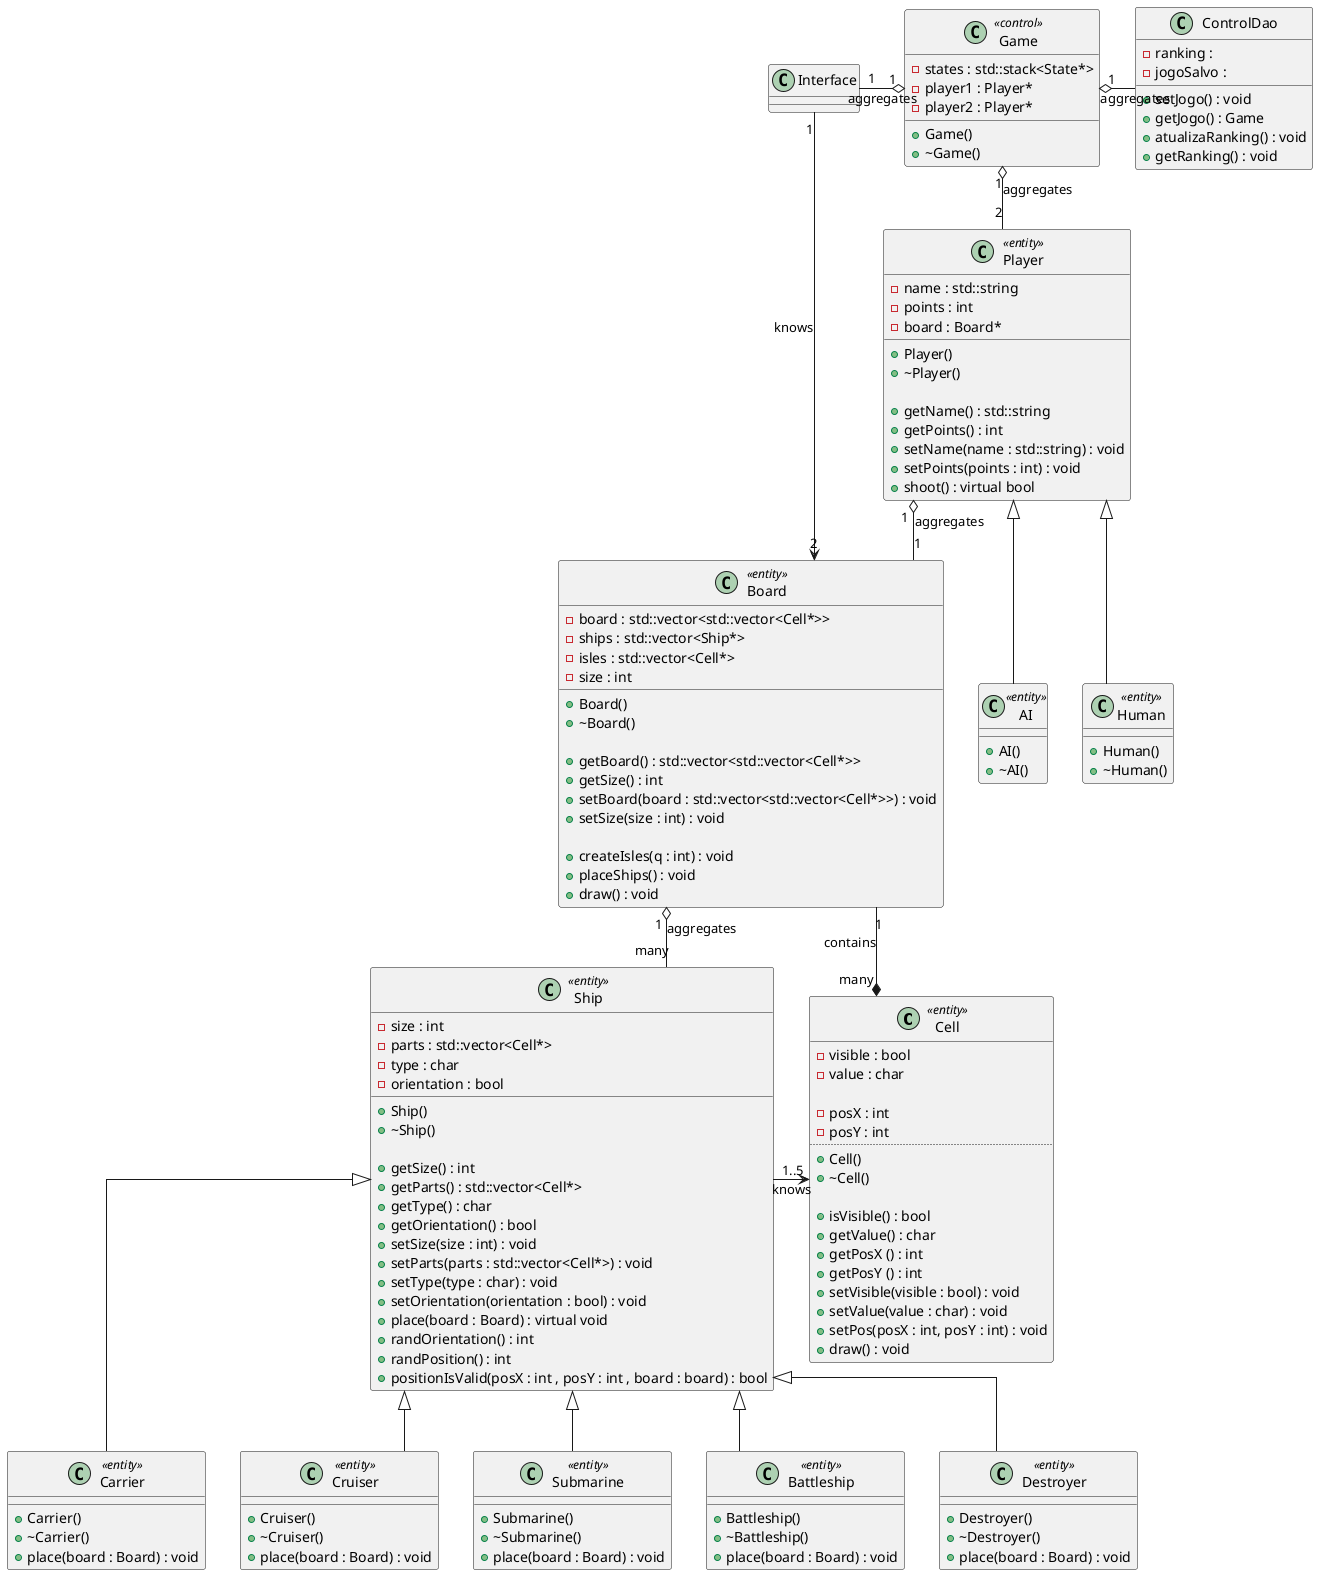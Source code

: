 @startuml Classes

skinparam linetype polyline
skinparam linetype ortho

class Cell <<entity>>{
    - visible : bool
    - value : char

    - posX : int
    - posY : int
    ..
    + Cell()
    + ~Cell()

    + isVisible() : bool
    + getValue() : char
    + getPosX () : int
    + getPosY () : int
    + setVisible(visible : bool) : void
    + setValue(value : char) : void
    + setPos(posX : int, posY : int) : void
    + draw() : void
}

class Board <<entity>>{
    - board : std::vector<std::vector<Cell*>>
    - ships : std::vector<Ship*>
    - isles : std::vector<Cell*>
    - size : int

    + Board()
    + ~Board()

    + getBoard() : std::vector<std::vector<Cell*>>
    + getSize() : int
    + setBoard(board : std::vector<std::vector<Cell*>>) : void
    + setSize(size : int) : void

    + createIsles(q : int) : void
    + placeShips() : void
    + draw() : void
}

class Ship <<entity>>{
    - size : int
    - parts : std::vector<Cell*>
    - type : char
    - orientation : bool

    + Ship()
    + ~Ship()

    + getSize() : int
    + getParts() : std::vector<Cell*>
    + getType() : char
    + getOrientation() : bool
    + setSize(size : int) : void
    + setParts(parts : std::vector<Cell*>) : void
    + setType(type : char) : void
    + setOrientation(orientation : bool) : void
    + place(board : Board) : virtual void
    + randOrientation() : int 
    + randPosition() : int
    + positionIsValid(posX : int , posY : int , board : board) : bool
}

class Carrier <<entity>> extends Ship{
    + Carrier()
    + ~Carrier()
    + place(board : Board) : void
}

class Cruiser <<entity>> extends Ship{
    + Cruiser()
    + ~Cruiser()
    + place(board : Board) : void
}

class Submarine <<entity>> extends Ship{
    + Submarine()
    + ~Submarine()
    + place(board : Board) : void
}

class Battleship <<entity>> extends Ship{
    + Battleship()
    + ~Battleship()
    + place(board : Board) : void
}

class Destroyer <<entity>> extends Ship{
    + Destroyer()
    + ~Destroyer()
    + place(board : Board) : void
}

class Player <<entity>>{
    - name : std::string
    - points : int
    - board : Board*

    + Player()
    + ~Player()

    + getName() : std::string
    + getPoints() : int
    + setName(name : std::string) : void
    + setPoints(points : int) : void
    + shoot() : virtual bool
}

class AI <<entity>> extends Player{
    + AI()
    + ~AI()
}

class Human <<entity>> extends Player{
    + Human()
    + ~Human()
}

class Game <<control>>{
    - states : std::stack<State*>
    - player1 : Player*
    - player2 : Player*

    + Game()
    + ~Game()
}


class ControlDao{
    - ranking : 
    - jogoSalvo : 

    + setJogo() : void
    + getJogo() : Game
    + atualizaRanking() : void
    + getRanking() : void

}
class Interface{

}

Board "1" --* "many" Cell : contains
Ship -r-> "1..5" Cell : knows
Game "1" o-- "2" Player : aggregates
Board "1" o-- "many" Ship : aggregates
Player "1" o-- "1" Board : aggregates
Game "1" o-l- "1" Interface : aggregates
Interface "1" --> "2" Board : knows
Game "1" o-r- ControlDao : aggregates

@enduml